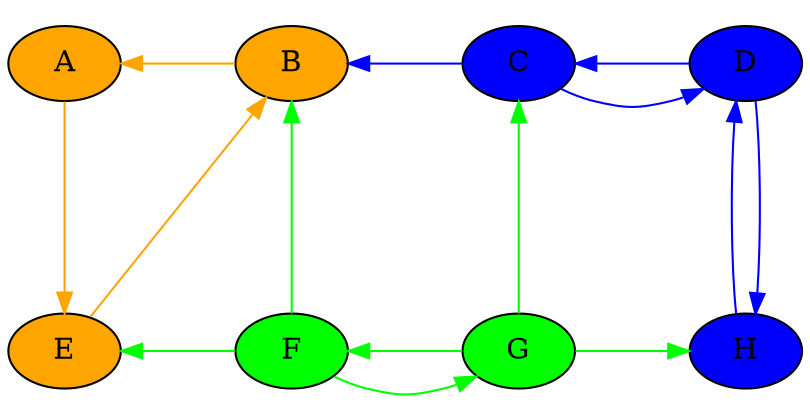 digraph G {


ratio=0.5;
ranksep=0.8;
rankdir=TB;
{ rank=same; A C E G }
{ rank=same; B D F H }

/*splines=false;*/
/*edge[weight=1]*/
  A -> C [label = "        ",  dir = back, color = orange ]
  C -> E [label = "        " dir = back color = blue ]
  C -> D [ dir = back color = green ]
  C -> B [ dir = back color = orange]
  E -> G [label = "        " dir = back color = blue  ]
  E -> F [dir = back color = green ]
  G -> E [label = "        ", dir = back color = blue]
  G -> H [dir = back color = blue ]
  H -> G [dir = back color = blue ]
  F -> H [label = "        " color = green ]

  B -> A [dir = back color = orange]
  B -> D [label = "        " dir = back color = green  ]
  D -> F [label = "        " dir = back color = green  ]
  F -> D [label = "        ", dir = back color = green ]
  /*H -> F*/


  /*A [label = " 1 C B"]
  C [label = " E G 8"]
  3 [label = " D 7"]

  1 -> C -> 3
  1 -> 3*/

  C [label = B]
  E [label = C]
  G [label = D]
  B [label = E]
  D [label = F]
  F [label = G]




  A, B, C [fillcolor=orange, style=filled];
  E, G, H [fillcolor=blue, style=filled];
  F, D [fillcolor=green, style=filled];
  /*D, F, H, G, E, B, C, A [fillcolor=blue, style=filled];*/
  /*2 [fillcolor=orange, style=filled];*/

  node [shape=plaintext]
  label = ""

}

